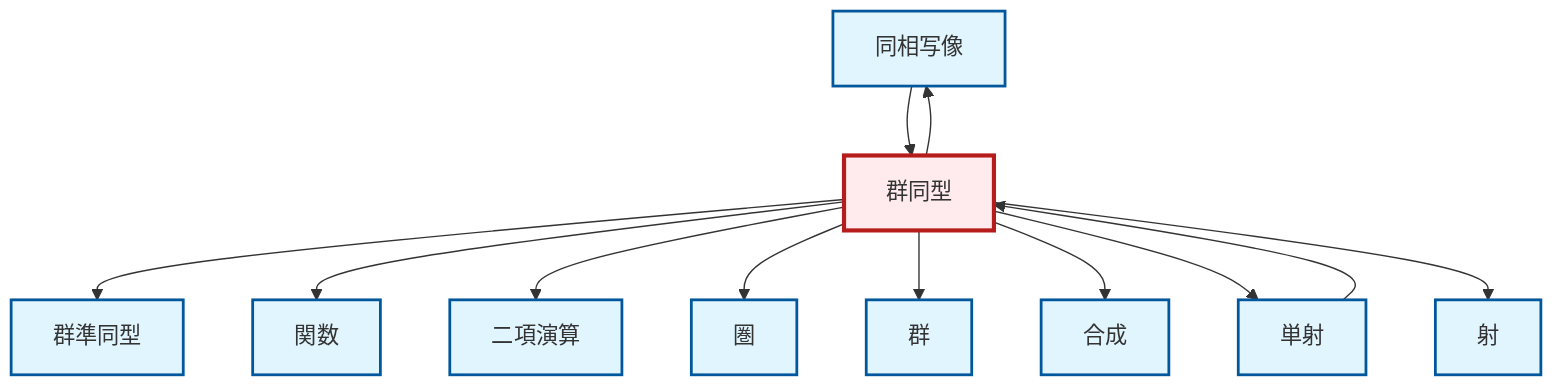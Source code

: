 graph TD
    classDef definition fill:#e1f5fe,stroke:#01579b,stroke-width:2px
    classDef theorem fill:#f3e5f5,stroke:#4a148c,stroke-width:2px
    classDef axiom fill:#fff3e0,stroke:#e65100,stroke-width:2px
    classDef example fill:#e8f5e9,stroke:#1b5e20,stroke-width:2px
    classDef current fill:#ffebee,stroke:#b71c1c,stroke-width:3px
    def-group["群"]:::definition
    def-function["関数"]:::definition
    def-morphism["射"]:::definition
    def-homeomorphism["同相写像"]:::definition
    def-isomorphism["群同型"]:::definition
    def-monomorphism["単射"]:::definition
    def-homomorphism["群準同型"]:::definition
    def-binary-operation["二項演算"]:::definition
    def-category["圏"]:::definition
    def-composition["合成"]:::definition
    def-monomorphism --> def-isomorphism
    def-isomorphism --> def-homomorphism
    def-isomorphism --> def-function
    def-isomorphism --> def-binary-operation
    def-isomorphism --> def-category
    def-isomorphism --> def-group
    def-isomorphism --> def-composition
    def-isomorphism --> def-monomorphism
    def-isomorphism --> def-homeomorphism
    def-homeomorphism --> def-isomorphism
    def-isomorphism --> def-morphism
    class def-isomorphism current